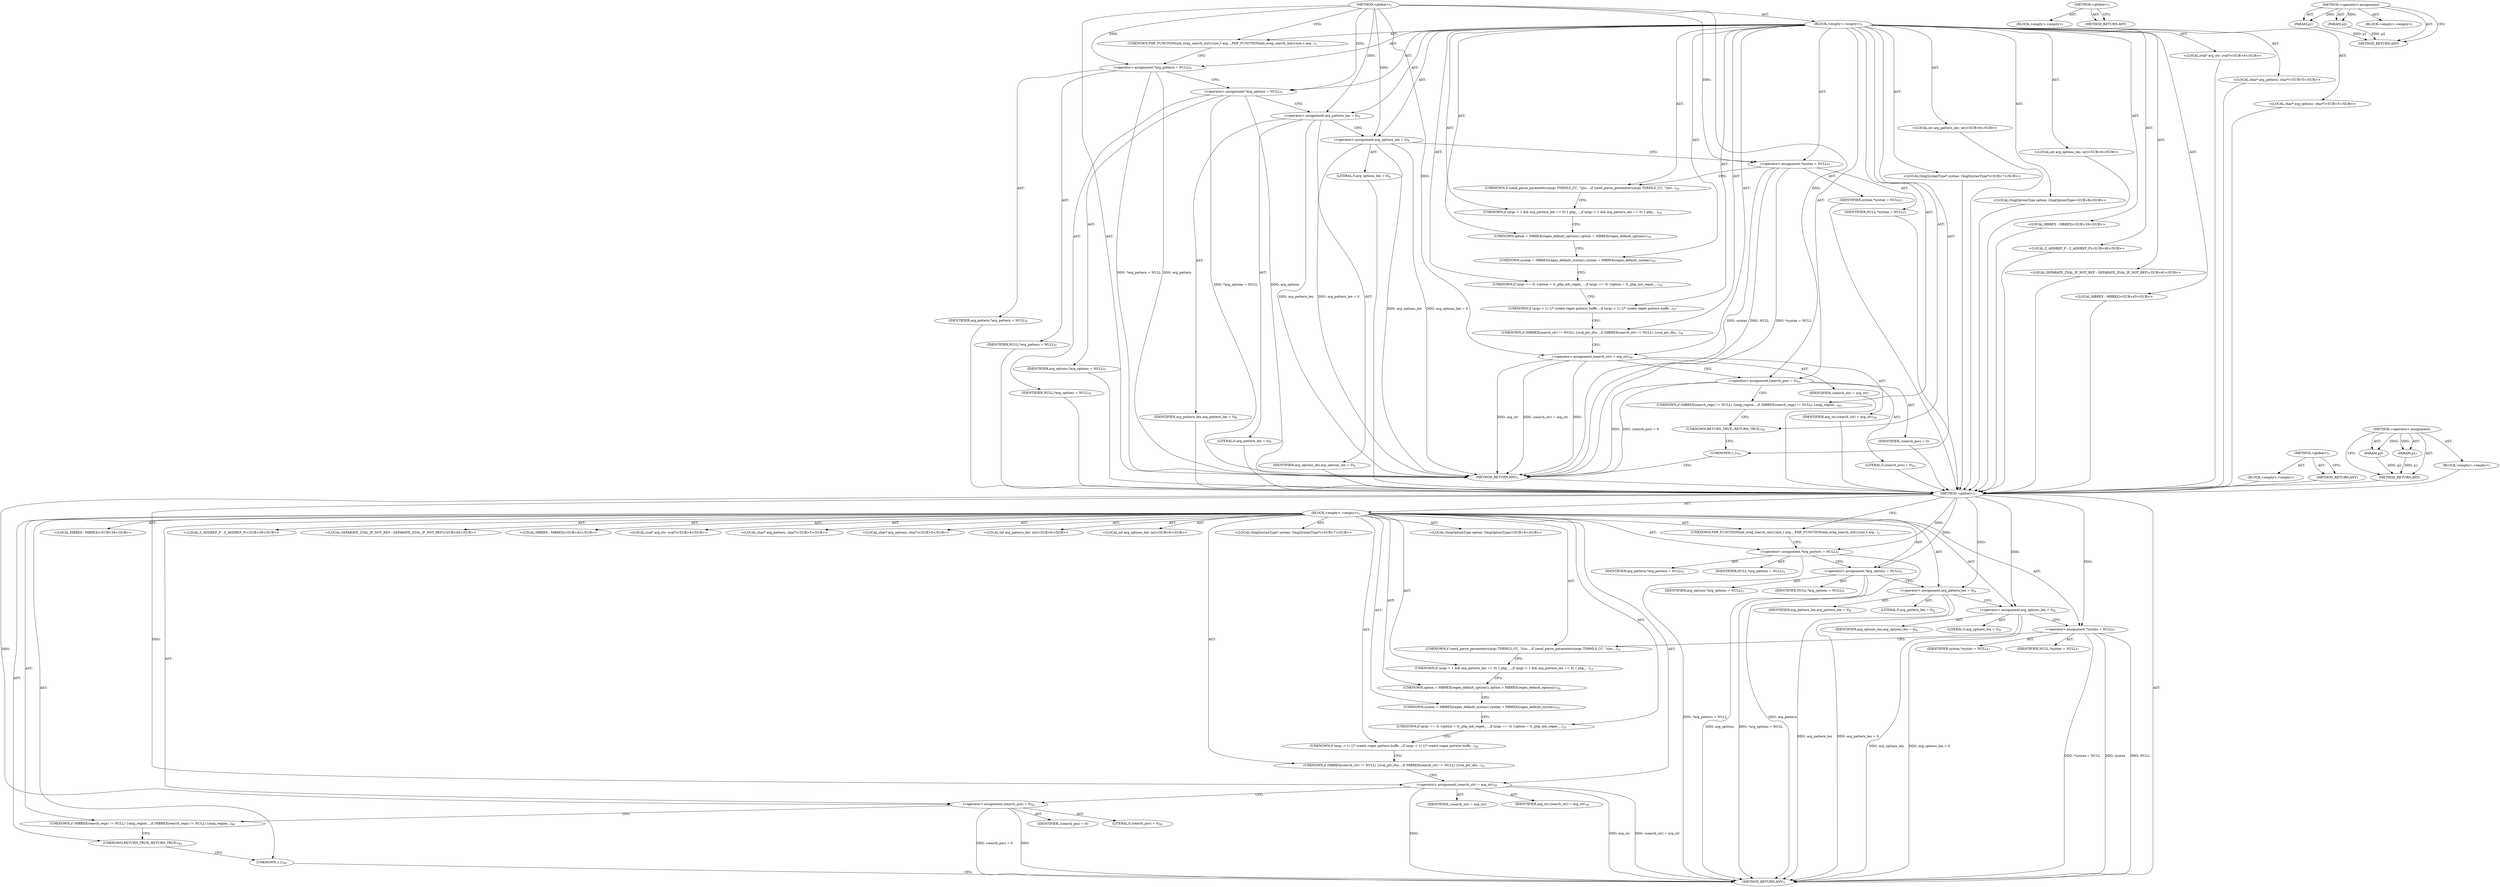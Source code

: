 digraph "&lt;operator&gt;.assignment" {
vulnerable_6 [label=<(METHOD,&lt;global&gt;)<SUB>1</SUB>>];
vulnerable_7 [label=<(BLOCK,&lt;empty&gt;,&lt;empty&gt;)<SUB>1</SUB>>];
vulnerable_8 [label=<(UNKNOWN,PHP_FUNCTION(mb_ereg_search_init)
{
	size_t arg...,PHP_FUNCTION(mb_ereg_search_init)
{
	size_t arg...)<SUB>1</SUB>>];
vulnerable_9 [label="<(LOCAL,zval* arg_str: zval*)<SUB>4</SUB>>"];
vulnerable_10 [label="<(LOCAL,char* arg_pattern: char*)<SUB>5</SUB>>"];
vulnerable_11 [label="<(LOCAL,char* arg_options: char*)<SUB>5</SUB>>"];
vulnerable_12 [label=<(&lt;operator&gt;.assignment,*arg_pattern = NULL)<SUB>5</SUB>>];
vulnerable_13 [label=<(IDENTIFIER,arg_pattern,*arg_pattern = NULL)<SUB>5</SUB>>];
vulnerable_14 [label=<(IDENTIFIER,NULL,*arg_pattern = NULL)<SUB>5</SUB>>];
vulnerable_15 [label=<(&lt;operator&gt;.assignment,*arg_options = NULL)<SUB>5</SUB>>];
vulnerable_16 [label=<(IDENTIFIER,arg_options,*arg_options = NULL)<SUB>5</SUB>>];
vulnerable_17 [label=<(IDENTIFIER,NULL,*arg_options = NULL)<SUB>5</SUB>>];
vulnerable_18 [label="<(LOCAL,int arg_pattern_len: int)<SUB>6</SUB>>"];
vulnerable_19 [label="<(LOCAL,int arg_options_len: int)<SUB>6</SUB>>"];
vulnerable_20 [label=<(&lt;operator&gt;.assignment,arg_pattern_len = 0)<SUB>6</SUB>>];
vulnerable_21 [label=<(IDENTIFIER,arg_pattern_len,arg_pattern_len = 0)<SUB>6</SUB>>];
vulnerable_22 [label=<(LITERAL,0,arg_pattern_len = 0)<SUB>6</SUB>>];
vulnerable_23 [label=<(&lt;operator&gt;.assignment,arg_options_len = 0)<SUB>6</SUB>>];
vulnerable_24 [label=<(IDENTIFIER,arg_options_len,arg_options_len = 0)<SUB>6</SUB>>];
vulnerable_25 [label=<(LITERAL,0,arg_options_len = 0)<SUB>6</SUB>>];
vulnerable_26 [label="<(LOCAL,OnigSyntaxType* syntax: OnigSyntaxType*)<SUB>7</SUB>>"];
vulnerable_27 [label=<(&lt;operator&gt;.assignment,*syntax = NULL)<SUB>7</SUB>>];
vulnerable_28 [label=<(IDENTIFIER,syntax,*syntax = NULL)<SUB>7</SUB>>];
vulnerable_29 [label=<(IDENTIFIER,NULL,*syntax = NULL)<SUB>7</SUB>>];
vulnerable_30 [label="<(LOCAL,OnigOptionType option: OnigOptionType)<SUB>8</SUB>>"];
vulnerable_31 [label=<(UNKNOWN,if (zend_parse_parameters(argc TSRMLS_CC, &quot;z|ss...,if (zend_parse_parameters(argc TSRMLS_CC, &quot;z|ss...)<SUB>10</SUB>>];
vulnerable_32 [label=<(UNKNOWN,if (argc &gt; 1 &amp;&amp; arg_pattern_len == 0) {
 		php_...,if (argc &gt; 1 &amp;&amp; arg_pattern_len == 0) {
 		php_...)<SUB>13</SUB>>];
vulnerable_33 [label=<(UNKNOWN,option = MBREX(regex_default_options);,option = MBREX(regex_default_options);)<SUB>18</SUB>>];
vulnerable_34 [label=<(UNKNOWN,syntax = MBREX(regex_default_syntax);,syntax = MBREX(regex_default_syntax);)<SUB>19</SUB>>];
vulnerable_35 [label=<(UNKNOWN,if (argc == 3) {
		option = 0;
		_php_mb_regex_...,if (argc == 3) {
		option = 0;
		_php_mb_regex_...)<SUB>21</SUB>>];
vulnerable_36 [label=<(UNKNOWN,if (argc &gt; 1) {
		/* create regex pattern buffe...,if (argc &gt; 1) {
		/* create regex pattern buffe...)<SUB>26</SUB>>];
vulnerable_37 [label=<(UNKNOWN,if (MBREX(search_str) != NULL) {
		zval_ptr_dto...,if (MBREX(search_str) != NULL) {
		zval_ptr_dto...)<SUB>33</SUB>>];
vulnerable_38 [label="<(LOCAL,MBREX : MBREX)<SUB>38</SUB>>"];
vulnerable_39 [label=<(&lt;operator&gt;.assignment,(search_str) = arg_str)<SUB>38</SUB>>];
vulnerable_40 [label=<(IDENTIFIER,,(search_str) = arg_str)>];
vulnerable_41 [label=<(IDENTIFIER,arg_str,(search_str) = arg_str)<SUB>38</SUB>>];
vulnerable_42 [label="<(LOCAL,Z_ADDREF_P : Z_ADDREF_P)<SUB>39</SUB>>"];
vulnerable_43 [label="<(LOCAL,SEPARATE_ZVAL_IF_NOT_REF : SEPARATE_ZVAL_IF_NOT_REF)<SUB>40</SUB>>"];
vulnerable_44 [label="<(LOCAL,MBREX : MBREX)<SUB>42</SUB>>"];
vulnerable_45 [label=<(&lt;operator&gt;.assignment,(search_pos) = 0)<SUB>42</SUB>>];
vulnerable_46 [label=<(IDENTIFIER,,(search_pos) = 0)>];
vulnerable_47 [label=<(LITERAL,0,(search_pos) = 0)<SUB>42</SUB>>];
vulnerable_48 [label=<(UNKNOWN,if (MBREX(search_regs) != NULL) {
		onig_region...,if (MBREX(search_regs) != NULL) {
		onig_region...)<SUB>44</SUB>>];
vulnerable_49 [label=<(UNKNOWN,RETURN_TRUE;,RETURN_TRUE;)<SUB>49</SUB>>];
vulnerable_50 [label=<(UNKNOWN,},})<SUB>50</SUB>>];
vulnerable_51 [label=<(METHOD_RETURN,ANY)<SUB>1</SUB>>];
vulnerable_72 [label=<(METHOD,&lt;global&gt;)<SUB>1</SUB>>];
vulnerable_73 [label=<(BLOCK,&lt;empty&gt;,&lt;empty&gt;)>];
vulnerable_74 [label=<(METHOD_RETURN,ANY)>];
vulnerable_78 [label=<(METHOD,&lt;operator&gt;.assignment)>];
vulnerable_79 [label=<(PARAM,p1)>];
vulnerable_80 [label=<(PARAM,p2)>];
vulnerable_81 [label=<(BLOCK,&lt;empty&gt;,&lt;empty&gt;)>];
vulnerable_82 [label=<(METHOD_RETURN,ANY)>];
fixed_6 [label=<(METHOD,&lt;global&gt;)<SUB>1</SUB>>];
fixed_7 [label=<(BLOCK,&lt;empty&gt;,&lt;empty&gt;)<SUB>1</SUB>>];
fixed_8 [label=<(UNKNOWN,PHP_FUNCTION(mb_ereg_search_init)
{
	size_t arg...,PHP_FUNCTION(mb_ereg_search_init)
{
	size_t arg...)<SUB>1</SUB>>];
fixed_9 [label="<(LOCAL,zval* arg_str: zval*)<SUB>4</SUB>>"];
fixed_10 [label="<(LOCAL,char* arg_pattern: char*)<SUB>5</SUB>>"];
fixed_11 [label="<(LOCAL,char* arg_options: char*)<SUB>5</SUB>>"];
fixed_12 [label=<(&lt;operator&gt;.assignment,*arg_pattern = NULL)<SUB>5</SUB>>];
fixed_13 [label=<(IDENTIFIER,arg_pattern,*arg_pattern = NULL)<SUB>5</SUB>>];
fixed_14 [label=<(IDENTIFIER,NULL,*arg_pattern = NULL)<SUB>5</SUB>>];
fixed_15 [label=<(&lt;operator&gt;.assignment,*arg_options = NULL)<SUB>5</SUB>>];
fixed_16 [label=<(IDENTIFIER,arg_options,*arg_options = NULL)<SUB>5</SUB>>];
fixed_17 [label=<(IDENTIFIER,NULL,*arg_options = NULL)<SUB>5</SUB>>];
fixed_18 [label="<(LOCAL,int arg_pattern_len: int)<SUB>6</SUB>>"];
fixed_19 [label="<(LOCAL,int arg_options_len: int)<SUB>6</SUB>>"];
fixed_20 [label=<(&lt;operator&gt;.assignment,arg_pattern_len = 0)<SUB>6</SUB>>];
fixed_21 [label=<(IDENTIFIER,arg_pattern_len,arg_pattern_len = 0)<SUB>6</SUB>>];
fixed_22 [label=<(LITERAL,0,arg_pattern_len = 0)<SUB>6</SUB>>];
fixed_23 [label=<(&lt;operator&gt;.assignment,arg_options_len = 0)<SUB>6</SUB>>];
fixed_24 [label=<(IDENTIFIER,arg_options_len,arg_options_len = 0)<SUB>6</SUB>>];
fixed_25 [label=<(LITERAL,0,arg_options_len = 0)<SUB>6</SUB>>];
fixed_26 [label="<(LOCAL,OnigSyntaxType* syntax: OnigSyntaxType*)<SUB>7</SUB>>"];
fixed_27 [label=<(&lt;operator&gt;.assignment,*syntax = NULL)<SUB>7</SUB>>];
fixed_28 [label=<(IDENTIFIER,syntax,*syntax = NULL)<SUB>7</SUB>>];
fixed_29 [label=<(IDENTIFIER,NULL,*syntax = NULL)<SUB>7</SUB>>];
fixed_30 [label="<(LOCAL,OnigOptionType option: OnigOptionType)<SUB>8</SUB>>"];
fixed_31 [label=<(UNKNOWN,if (zend_parse_parameters(argc TSRMLS_CC, &quot;z|ss...,if (zend_parse_parameters(argc TSRMLS_CC, &quot;z|ss...)<SUB>10</SUB>>];
fixed_32 [label=<(UNKNOWN,if (argc &gt; 1 &amp;&amp; arg_pattern_len == 0) {
 		php_...,if (argc &gt; 1 &amp;&amp; arg_pattern_len == 0) {
 		php_...)<SUB>14</SUB>>];
fixed_33 [label=<(UNKNOWN,option = MBREX(regex_default_options);,option = MBREX(regex_default_options);)<SUB>19</SUB>>];
fixed_34 [label=<(UNKNOWN,syntax = MBREX(regex_default_syntax);,syntax = MBREX(regex_default_syntax);)<SUB>20</SUB>>];
fixed_35 [label=<(UNKNOWN,if (argc == 3) {
		option = 0;
		_php_mb_regex_...,if (argc == 3) {
		option = 0;
		_php_mb_regex_...)<SUB>22</SUB>>];
fixed_36 [label=<(UNKNOWN,if (argc &gt; 1) {
		/* create regex pattern buffe...,if (argc &gt; 1) {
		/* create regex pattern buffe...)<SUB>27</SUB>>];
fixed_37 [label=<(UNKNOWN,if (MBREX(search_str) != NULL) {
		zval_ptr_dto...,if (MBREX(search_str) != NULL) {
		zval_ptr_dto...)<SUB>34</SUB>>];
fixed_38 [label="<(LOCAL,MBREX : MBREX)<SUB>39</SUB>>"];
fixed_39 [label=<(&lt;operator&gt;.assignment,(search_str) = arg_str)<SUB>39</SUB>>];
fixed_40 [label=<(IDENTIFIER,,(search_str) = arg_str)>];
fixed_41 [label=<(IDENTIFIER,arg_str,(search_str) = arg_str)<SUB>39</SUB>>];
fixed_42 [label="<(LOCAL,Z_ADDREF_P : Z_ADDREF_P)<SUB>40</SUB>>"];
fixed_43 [label="<(LOCAL,SEPARATE_ZVAL_IF_NOT_REF : SEPARATE_ZVAL_IF_NOT_REF)<SUB>41</SUB>>"];
fixed_44 [label="<(LOCAL,MBREX : MBREX)<SUB>43</SUB>>"];
fixed_45 [label=<(&lt;operator&gt;.assignment,(search_pos) = 0)<SUB>43</SUB>>];
fixed_46 [label=<(IDENTIFIER,,(search_pos) = 0)>];
fixed_47 [label=<(LITERAL,0,(search_pos) = 0)<SUB>43</SUB>>];
fixed_48 [label=<(UNKNOWN,if (MBREX(search_regs) != NULL) {
		onig_region...,if (MBREX(search_regs) != NULL) {
		onig_region...)<SUB>45</SUB>>];
fixed_49 [label=<(UNKNOWN,RETURN_TRUE;,RETURN_TRUE;)<SUB>50</SUB>>];
fixed_50 [label=<(UNKNOWN,},})<SUB>51</SUB>>];
fixed_51 [label=<(METHOD_RETURN,ANY)<SUB>1</SUB>>];
fixed_72 [label=<(METHOD,&lt;global&gt;)<SUB>1</SUB>>];
fixed_73 [label=<(BLOCK,&lt;empty&gt;,&lt;empty&gt;)>];
fixed_74 [label=<(METHOD_RETURN,ANY)>];
fixed_78 [label=<(METHOD,&lt;operator&gt;.assignment)>];
fixed_79 [label=<(PARAM,p1)>];
fixed_80 [label=<(PARAM,p2)>];
fixed_81 [label=<(BLOCK,&lt;empty&gt;,&lt;empty&gt;)>];
fixed_82 [label=<(METHOD_RETURN,ANY)>];
vulnerable_6 -> vulnerable_7  [key=0, label="AST: "];
vulnerable_6 -> vulnerable_51  [key=0, label="AST: "];
vulnerable_6 -> vulnerable_8  [key=0, label="CFG: "];
vulnerable_6 -> vulnerable_12  [key=0, label="DDG: "];
vulnerable_6 -> vulnerable_15  [key=0, label="DDG: "];
vulnerable_6 -> vulnerable_20  [key=0, label="DDG: "];
vulnerable_6 -> vulnerable_23  [key=0, label="DDG: "];
vulnerable_6 -> vulnerable_27  [key=0, label="DDG: "];
vulnerable_6 -> vulnerable_39  [key=0, label="DDG: "];
vulnerable_6 -> vulnerable_45  [key=0, label="DDG: "];
vulnerable_7 -> vulnerable_8  [key=0, label="AST: "];
vulnerable_7 -> vulnerable_9  [key=0, label="AST: "];
vulnerable_7 -> vulnerable_10  [key=0, label="AST: "];
vulnerable_7 -> vulnerable_11  [key=0, label="AST: "];
vulnerable_7 -> vulnerable_12  [key=0, label="AST: "];
vulnerable_7 -> vulnerable_15  [key=0, label="AST: "];
vulnerable_7 -> vulnerable_18  [key=0, label="AST: "];
vulnerable_7 -> vulnerable_19  [key=0, label="AST: "];
vulnerable_7 -> vulnerable_20  [key=0, label="AST: "];
vulnerable_7 -> vulnerable_23  [key=0, label="AST: "];
vulnerable_7 -> vulnerable_26  [key=0, label="AST: "];
vulnerable_7 -> vulnerable_27  [key=0, label="AST: "];
vulnerable_7 -> vulnerable_30  [key=0, label="AST: "];
vulnerable_7 -> vulnerable_31  [key=0, label="AST: "];
vulnerable_7 -> vulnerable_32  [key=0, label="AST: "];
vulnerable_7 -> vulnerable_33  [key=0, label="AST: "];
vulnerable_7 -> vulnerable_34  [key=0, label="AST: "];
vulnerable_7 -> vulnerable_35  [key=0, label="AST: "];
vulnerable_7 -> vulnerable_36  [key=0, label="AST: "];
vulnerable_7 -> vulnerable_37  [key=0, label="AST: "];
vulnerable_7 -> vulnerable_38  [key=0, label="AST: "];
vulnerable_7 -> vulnerable_39  [key=0, label="AST: "];
vulnerable_7 -> vulnerable_42  [key=0, label="AST: "];
vulnerable_7 -> vulnerable_43  [key=0, label="AST: "];
vulnerable_7 -> vulnerable_44  [key=0, label="AST: "];
vulnerable_7 -> vulnerable_45  [key=0, label="AST: "];
vulnerable_7 -> vulnerable_48  [key=0, label="AST: "];
vulnerable_7 -> vulnerable_49  [key=0, label="AST: "];
vulnerable_7 -> vulnerable_50  [key=0, label="AST: "];
vulnerable_8 -> vulnerable_12  [key=0, label="CFG: "];
vulnerable_12 -> vulnerable_13  [key=0, label="AST: "];
vulnerable_12 -> vulnerable_14  [key=0, label="AST: "];
vulnerable_12 -> vulnerable_15  [key=0, label="CFG: "];
vulnerable_12 -> vulnerable_51  [key=0, label="DDG: arg_pattern"];
vulnerable_12 -> vulnerable_51  [key=1, label="DDG: *arg_pattern = NULL"];
vulnerable_15 -> vulnerable_16  [key=0, label="AST: "];
vulnerable_15 -> vulnerable_17  [key=0, label="AST: "];
vulnerable_15 -> vulnerable_20  [key=0, label="CFG: "];
vulnerable_15 -> vulnerable_51  [key=0, label="DDG: arg_options"];
vulnerable_15 -> vulnerable_51  [key=1, label="DDG: *arg_options = NULL"];
vulnerable_20 -> vulnerable_21  [key=0, label="AST: "];
vulnerable_20 -> vulnerable_22  [key=0, label="AST: "];
vulnerable_20 -> vulnerable_23  [key=0, label="CFG: "];
vulnerable_20 -> vulnerable_51  [key=0, label="DDG: arg_pattern_len"];
vulnerable_20 -> vulnerable_51  [key=1, label="DDG: arg_pattern_len = 0"];
vulnerable_23 -> vulnerable_24  [key=0, label="AST: "];
vulnerable_23 -> vulnerable_25  [key=0, label="AST: "];
vulnerable_23 -> vulnerable_27  [key=0, label="CFG: "];
vulnerable_23 -> vulnerable_51  [key=0, label="DDG: arg_options_len"];
vulnerable_23 -> vulnerable_51  [key=1, label="DDG: arg_options_len = 0"];
vulnerable_27 -> vulnerable_28  [key=0, label="AST: "];
vulnerable_27 -> vulnerable_29  [key=0, label="AST: "];
vulnerable_27 -> vulnerable_31  [key=0, label="CFG: "];
vulnerable_27 -> vulnerable_51  [key=0, label="DDG: syntax"];
vulnerable_27 -> vulnerable_51  [key=1, label="DDG: NULL"];
vulnerable_27 -> vulnerable_51  [key=2, label="DDG: *syntax = NULL"];
vulnerable_31 -> vulnerable_32  [key=0, label="CFG: "];
vulnerable_32 -> vulnerable_33  [key=0, label="CFG: "];
vulnerable_33 -> vulnerable_34  [key=0, label="CFG: "];
vulnerable_34 -> vulnerable_35  [key=0, label="CFG: "];
vulnerable_35 -> vulnerable_36  [key=0, label="CFG: "];
vulnerable_36 -> vulnerable_37  [key=0, label="CFG: "];
vulnerable_37 -> vulnerable_39  [key=0, label="CFG: "];
vulnerable_39 -> vulnerable_40  [key=0, label="AST: "];
vulnerable_39 -> vulnerable_41  [key=0, label="AST: "];
vulnerable_39 -> vulnerable_45  [key=0, label="CFG: "];
vulnerable_39 -> vulnerable_51  [key=0, label="DDG: arg_str"];
vulnerable_39 -> vulnerable_51  [key=1, label="DDG: (search_str) = arg_str"];
vulnerable_39 -> vulnerable_51  [key=2, label="DDG: "];
vulnerable_45 -> vulnerable_46  [key=0, label="AST: "];
vulnerable_45 -> vulnerable_47  [key=0, label="AST: "];
vulnerable_45 -> vulnerable_48  [key=0, label="CFG: "];
vulnerable_45 -> vulnerable_51  [key=0, label="DDG: (search_pos) = 0"];
vulnerable_45 -> vulnerable_51  [key=1, label="DDG: "];
vulnerable_48 -> vulnerable_49  [key=0, label="CFG: "];
vulnerable_49 -> vulnerable_50  [key=0, label="CFG: "];
vulnerable_50 -> vulnerable_51  [key=0, label="CFG: "];
vulnerable_72 -> vulnerable_73  [key=0, label="AST: "];
vulnerable_72 -> vulnerable_74  [key=0, label="AST: "];
vulnerable_72 -> vulnerable_74  [key=1, label="CFG: "];
vulnerable_78 -> vulnerable_79  [key=0, label="AST: "];
vulnerable_78 -> vulnerable_79  [key=1, label="DDG: "];
vulnerable_78 -> vulnerable_81  [key=0, label="AST: "];
vulnerable_78 -> vulnerable_80  [key=0, label="AST: "];
vulnerable_78 -> vulnerable_80  [key=1, label="DDG: "];
vulnerable_78 -> vulnerable_82  [key=0, label="AST: "];
vulnerable_78 -> vulnerable_82  [key=1, label="CFG: "];
vulnerable_79 -> vulnerable_82  [key=0, label="DDG: p1"];
vulnerable_80 -> vulnerable_82  [key=0, label="DDG: p2"];
fixed_6 -> fixed_7  [key=0, label="AST: "];
fixed_6 -> fixed_51  [key=0, label="AST: "];
fixed_6 -> fixed_8  [key=0, label="CFG: "];
fixed_6 -> fixed_12  [key=0, label="DDG: "];
fixed_6 -> fixed_15  [key=0, label="DDG: "];
fixed_6 -> fixed_20  [key=0, label="DDG: "];
fixed_6 -> fixed_23  [key=0, label="DDG: "];
fixed_6 -> fixed_27  [key=0, label="DDG: "];
fixed_6 -> fixed_39  [key=0, label="DDG: "];
fixed_6 -> fixed_45  [key=0, label="DDG: "];
fixed_7 -> fixed_8  [key=0, label="AST: "];
fixed_7 -> fixed_9  [key=0, label="AST: "];
fixed_7 -> fixed_10  [key=0, label="AST: "];
fixed_7 -> fixed_11  [key=0, label="AST: "];
fixed_7 -> fixed_12  [key=0, label="AST: "];
fixed_7 -> fixed_15  [key=0, label="AST: "];
fixed_7 -> fixed_18  [key=0, label="AST: "];
fixed_7 -> fixed_19  [key=0, label="AST: "];
fixed_7 -> fixed_20  [key=0, label="AST: "];
fixed_7 -> fixed_23  [key=0, label="AST: "];
fixed_7 -> fixed_26  [key=0, label="AST: "];
fixed_7 -> fixed_27  [key=0, label="AST: "];
fixed_7 -> fixed_30  [key=0, label="AST: "];
fixed_7 -> fixed_31  [key=0, label="AST: "];
fixed_7 -> fixed_32  [key=0, label="AST: "];
fixed_7 -> fixed_33  [key=0, label="AST: "];
fixed_7 -> fixed_34  [key=0, label="AST: "];
fixed_7 -> fixed_35  [key=0, label="AST: "];
fixed_7 -> fixed_36  [key=0, label="AST: "];
fixed_7 -> fixed_37  [key=0, label="AST: "];
fixed_7 -> fixed_38  [key=0, label="AST: "];
fixed_7 -> fixed_39  [key=0, label="AST: "];
fixed_7 -> fixed_42  [key=0, label="AST: "];
fixed_7 -> fixed_43  [key=0, label="AST: "];
fixed_7 -> fixed_44  [key=0, label="AST: "];
fixed_7 -> fixed_45  [key=0, label="AST: "];
fixed_7 -> fixed_48  [key=0, label="AST: "];
fixed_7 -> fixed_49  [key=0, label="AST: "];
fixed_7 -> fixed_50  [key=0, label="AST: "];
fixed_8 -> fixed_12  [key=0, label="CFG: "];
fixed_9 -> vulnerable_6  [key=0];
fixed_10 -> vulnerable_6  [key=0];
fixed_11 -> vulnerable_6  [key=0];
fixed_12 -> fixed_13  [key=0, label="AST: "];
fixed_12 -> fixed_14  [key=0, label="AST: "];
fixed_12 -> fixed_15  [key=0, label="CFG: "];
fixed_12 -> fixed_51  [key=0, label="DDG: arg_pattern"];
fixed_12 -> fixed_51  [key=1, label="DDG: *arg_pattern = NULL"];
fixed_13 -> vulnerable_6  [key=0];
fixed_14 -> vulnerable_6  [key=0];
fixed_15 -> fixed_16  [key=0, label="AST: "];
fixed_15 -> fixed_17  [key=0, label="AST: "];
fixed_15 -> fixed_20  [key=0, label="CFG: "];
fixed_15 -> fixed_51  [key=0, label="DDG: arg_options"];
fixed_15 -> fixed_51  [key=1, label="DDG: *arg_options = NULL"];
fixed_16 -> vulnerable_6  [key=0];
fixed_17 -> vulnerable_6  [key=0];
fixed_18 -> vulnerable_6  [key=0];
fixed_19 -> vulnerable_6  [key=0];
fixed_20 -> fixed_21  [key=0, label="AST: "];
fixed_20 -> fixed_22  [key=0, label="AST: "];
fixed_20 -> fixed_23  [key=0, label="CFG: "];
fixed_20 -> fixed_51  [key=0, label="DDG: arg_pattern_len"];
fixed_20 -> fixed_51  [key=1, label="DDG: arg_pattern_len = 0"];
fixed_21 -> vulnerable_6  [key=0];
fixed_22 -> vulnerable_6  [key=0];
fixed_23 -> fixed_24  [key=0, label="AST: "];
fixed_23 -> fixed_25  [key=0, label="AST: "];
fixed_23 -> fixed_27  [key=0, label="CFG: "];
fixed_23 -> fixed_51  [key=0, label="DDG: arg_options_len"];
fixed_23 -> fixed_51  [key=1, label="DDG: arg_options_len = 0"];
fixed_24 -> vulnerable_6  [key=0];
fixed_25 -> vulnerable_6  [key=0];
fixed_26 -> vulnerable_6  [key=0];
fixed_27 -> fixed_28  [key=0, label="AST: "];
fixed_27 -> fixed_29  [key=0, label="AST: "];
fixed_27 -> fixed_31  [key=0, label="CFG: "];
fixed_27 -> fixed_51  [key=0, label="DDG: syntax"];
fixed_27 -> fixed_51  [key=1, label="DDG: NULL"];
fixed_27 -> fixed_51  [key=2, label="DDG: *syntax = NULL"];
fixed_28 -> vulnerable_6  [key=0];
fixed_29 -> vulnerable_6  [key=0];
fixed_30 -> vulnerable_6  [key=0];
fixed_31 -> fixed_32  [key=0, label="CFG: "];
fixed_32 -> fixed_33  [key=0, label="CFG: "];
fixed_33 -> fixed_34  [key=0, label="CFG: "];
fixed_34 -> fixed_35  [key=0, label="CFG: "];
fixed_35 -> fixed_36  [key=0, label="CFG: "];
fixed_36 -> fixed_37  [key=0, label="CFG: "];
fixed_37 -> fixed_39  [key=0, label="CFG: "];
fixed_38 -> vulnerable_6  [key=0];
fixed_39 -> fixed_40  [key=0, label="AST: "];
fixed_39 -> fixed_41  [key=0, label="AST: "];
fixed_39 -> fixed_45  [key=0, label="CFG: "];
fixed_39 -> fixed_51  [key=0, label="DDG: arg_str"];
fixed_39 -> fixed_51  [key=1, label="DDG: (search_str) = arg_str"];
fixed_39 -> fixed_51  [key=2, label="DDG: "];
fixed_40 -> vulnerable_6  [key=0];
fixed_41 -> vulnerable_6  [key=0];
fixed_42 -> vulnerable_6  [key=0];
fixed_43 -> vulnerable_6  [key=0];
fixed_44 -> vulnerable_6  [key=0];
fixed_45 -> fixed_46  [key=0, label="AST: "];
fixed_45 -> fixed_47  [key=0, label="AST: "];
fixed_45 -> fixed_48  [key=0, label="CFG: "];
fixed_45 -> fixed_51  [key=0, label="DDG: (search_pos) = 0"];
fixed_45 -> fixed_51  [key=1, label="DDG: "];
fixed_46 -> vulnerable_6  [key=0];
fixed_47 -> vulnerable_6  [key=0];
fixed_48 -> fixed_49  [key=0, label="CFG: "];
fixed_49 -> fixed_50  [key=0, label="CFG: "];
fixed_50 -> fixed_51  [key=0, label="CFG: "];
fixed_51 -> vulnerable_6  [key=0];
fixed_72 -> fixed_73  [key=0, label="AST: "];
fixed_72 -> fixed_74  [key=0, label="AST: "];
fixed_72 -> fixed_74  [key=1, label="CFG: "];
fixed_73 -> vulnerable_6  [key=0];
fixed_74 -> vulnerable_6  [key=0];
fixed_78 -> fixed_79  [key=0, label="AST: "];
fixed_78 -> fixed_79  [key=1, label="DDG: "];
fixed_78 -> fixed_81  [key=0, label="AST: "];
fixed_78 -> fixed_80  [key=0, label="AST: "];
fixed_78 -> fixed_80  [key=1, label="DDG: "];
fixed_78 -> fixed_82  [key=0, label="AST: "];
fixed_78 -> fixed_82  [key=1, label="CFG: "];
fixed_79 -> fixed_82  [key=0, label="DDG: p1"];
fixed_80 -> fixed_82  [key=0, label="DDG: p2"];
fixed_81 -> vulnerable_6  [key=0];
fixed_82 -> vulnerable_6  [key=0];
}
